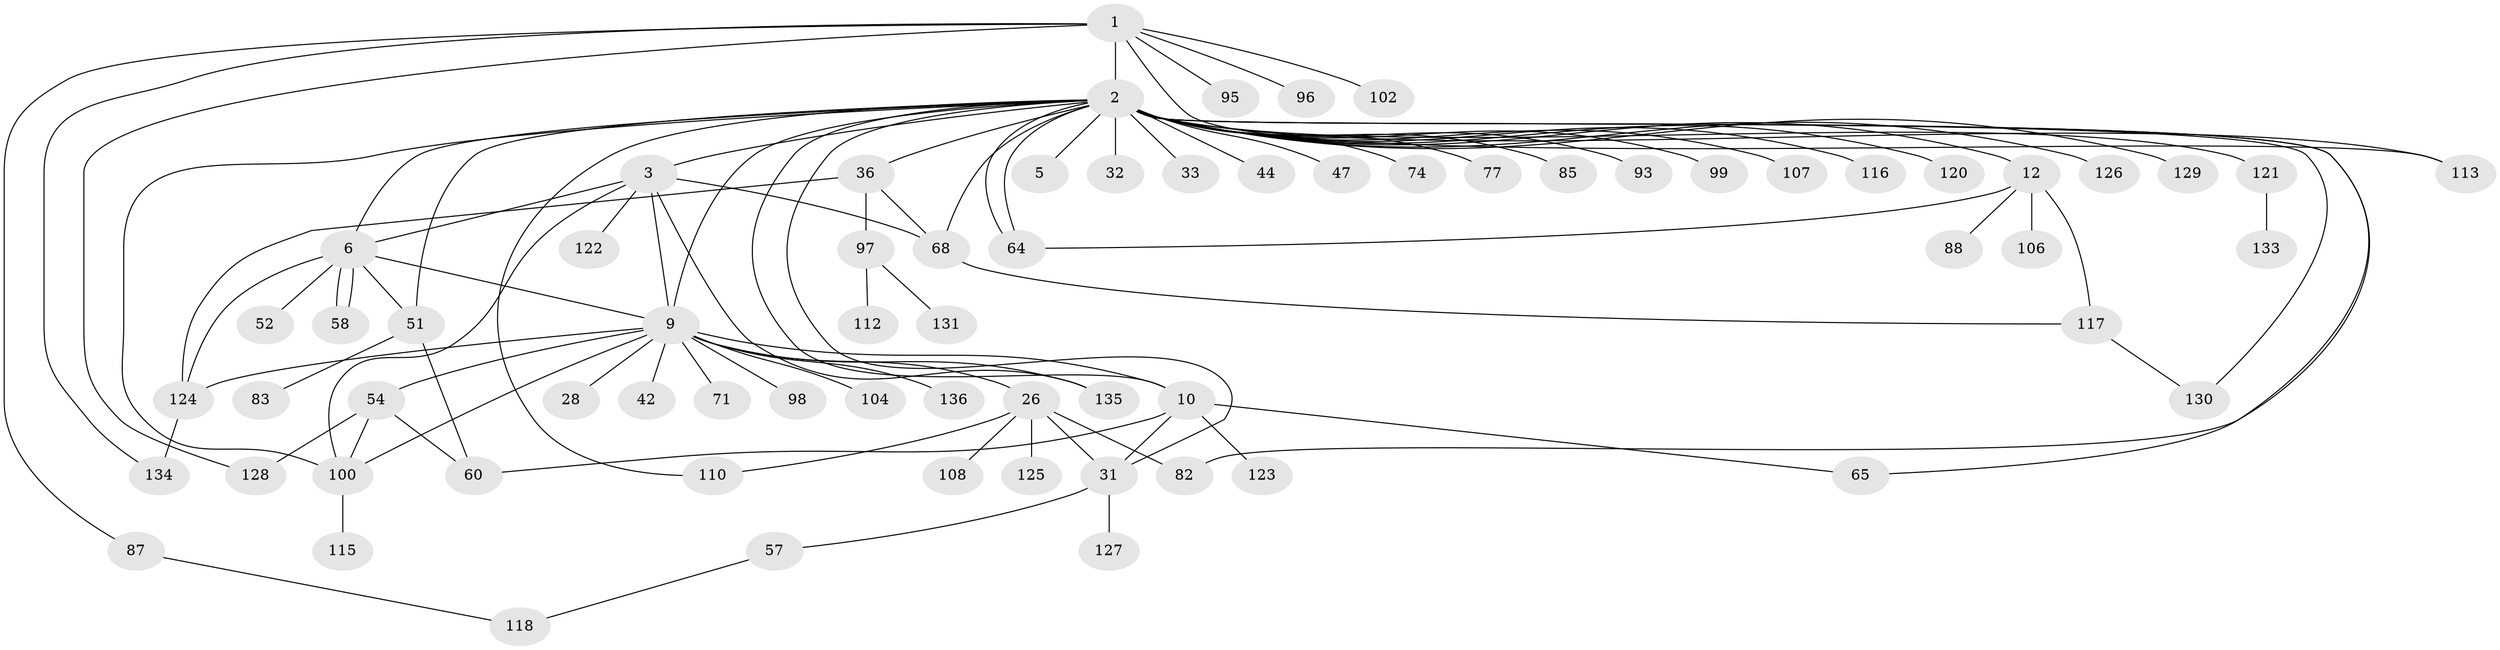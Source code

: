 // original degree distribution, {3: 0.1079136690647482, 17: 0.007194244604316547, 5: 0.05755395683453238, 22: 0.007194244604316547, 1: 0.4748201438848921, 10: 0.02158273381294964, 13: 0.007194244604316547, 2: 0.2014388489208633, 7: 0.02158273381294964, 8: 0.007194244604316547, 4: 0.08633093525179857}
// Generated by graph-tools (version 1.1) at 2025/14/03/09/25 04:14:34]
// undirected, 69 vertices, 97 edges
graph export_dot {
graph [start="1"]
  node [color=gray90,style=filled];
  1 [super="+7"];
  2 [super="+59+20+4+14+8+24"];
  3 [super="+17+43+63"];
  5;
  6 [super="+18+22+34"];
  9 [super="+62+69+16+15+109+76+35"];
  10 [super="+19"];
  12 [super="+90+23"];
  26 [super="+46+75+132"];
  28;
  31 [super="+38+61"];
  32;
  33;
  36 [super="+45+53+49"];
  42;
  44;
  47 [super="+67"];
  51 [super="+70"];
  52;
  54 [super="+86+55"];
  57 [super="+139+79+137"];
  58;
  60 [super="+94"];
  64 [super="+111"];
  65;
  68;
  71;
  74;
  77;
  82;
  83;
  85;
  87;
  88;
  93;
  95;
  96;
  97 [super="+119"];
  98;
  99;
  100 [super="+114"];
  102;
  104;
  106;
  107;
  108;
  110;
  112;
  113;
  115;
  116;
  117;
  118;
  120;
  121;
  122;
  123;
  124;
  125;
  126;
  127;
  128;
  129;
  130;
  131;
  133;
  134;
  135;
  136;
  1 -- 2 [weight=2];
  1 -- 128;
  1 -- 96;
  1 -- 134;
  1 -- 102;
  1 -- 113;
  1 -- 87;
  1 -- 95;
  2 -- 3;
  2 -- 10 [weight=2];
  2 -- 12;
  2 -- 33;
  2 -- 64;
  2 -- 64;
  2 -- 130;
  2 -- 129;
  2 -- 85;
  2 -- 77;
  2 -- 51;
  2 -- 47;
  2 -- 65;
  2 -- 5;
  2 -- 6;
  2 -- 9 [weight=4];
  2 -- 74;
  2 -- 93;
  2 -- 31;
  2 -- 32;
  2 -- 36;
  2 -- 44;
  2 -- 113;
  2 -- 116;
  2 -- 121;
  2 -- 99;
  2 -- 68;
  2 -- 107;
  2 -- 110;
  2 -- 82;
  2 -- 120;
  2 -- 126;
  2 -- 100;
  3 -- 68;
  3 -- 122;
  3 -- 100;
  3 -- 6;
  3 -- 135;
  3 -- 9;
  6 -- 51;
  6 -- 58;
  6 -- 58;
  6 -- 124;
  6 -- 52;
  6 -- 9;
  9 -- 100;
  9 -- 135 [weight=2];
  9 -- 104;
  9 -- 71;
  9 -- 136;
  9 -- 42;
  9 -- 54;
  9 -- 26 [weight=2];
  9 -- 28;
  9 -- 10;
  9 -- 124;
  9 -- 98;
  10 -- 65;
  10 -- 123;
  10 -- 60;
  10 -- 31;
  12 -- 88;
  12 -- 106;
  12 -- 64;
  12 -- 117;
  26 -- 82;
  26 -- 110;
  26 -- 125;
  26 -- 31;
  26 -- 108;
  31 -- 57;
  31 -- 127;
  36 -- 97;
  36 -- 124;
  36 -- 68;
  51 -- 83;
  51 -- 60;
  54 -- 60;
  54 -- 128;
  54 -- 100;
  57 -- 118;
  68 -- 117;
  87 -- 118;
  97 -- 112;
  97 -- 131;
  100 -- 115;
  117 -- 130;
  121 -- 133;
  124 -- 134;
}
